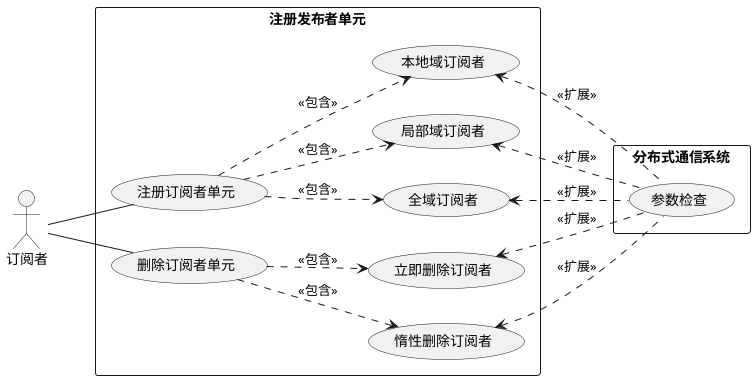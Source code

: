 @startuml
left to right direction
skinparam packageStyle rectangle
actor 订阅者
rectangle 注册发布者单元 {
订阅者 -- (注册订阅者单元)
(注册订阅者单元) .-> (本地域订阅者) : <<包含>>
(注册订阅者单元) .-> (局部域订阅者) : <<包含>>
(注册订阅者单元) .-> (全域订阅者) : <<包含>>
订阅者 -- (删除订阅者单元)
删除订阅者单元 .-> (立即删除订阅者) : <<包含>>
删除订阅者单元 .-> (惰性删除订阅者) : <<包含>>
}
rectangle 分布式通信系统 {
    (本地域订阅者) <-. (参数检查) : <<扩展>>
    (局部域订阅者) <-.(参数检查): <<扩展>>
    (全域订阅者) <-.(参数检查): <<扩展>>
    (立即删除订阅者) <-.(参数检查): <<扩展>>
    (惰性删除订阅者) <-.(参数检查) : <<扩展>>
}
@enduml


